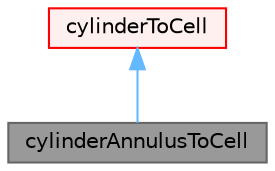 digraph "cylinderAnnulusToCell"
{
 // LATEX_PDF_SIZE
  bgcolor="transparent";
  edge [fontname=Helvetica,fontsize=10,labelfontname=Helvetica,labelfontsize=10];
  node [fontname=Helvetica,fontsize=10,shape=box,height=0.2,width=0.4];
  Node1 [id="Node000001",label="cylinderAnnulusToCell",height=0.2,width=0.4,color="gray40", fillcolor="grey60", style="filled", fontcolor="black",tooltip="A topoSetCellSource to select all cells with centres inside a given bounding cylinder annulus."];
  Node2 -> Node1 [id="edge1_Node000001_Node000002",dir="back",color="steelblue1",style="solid",tooltip=" "];
  Node2 [id="Node000002",label="cylinderToCell",height=0.2,width=0.4,color="red", fillcolor="#FFF0F0", style="filled",URL="$classFoam_1_1cylinderToCell.html",tooltip="A topoSetCellSource to select all cells whose cell centre inside a given bounding cylinder or cylinde..."];
}
